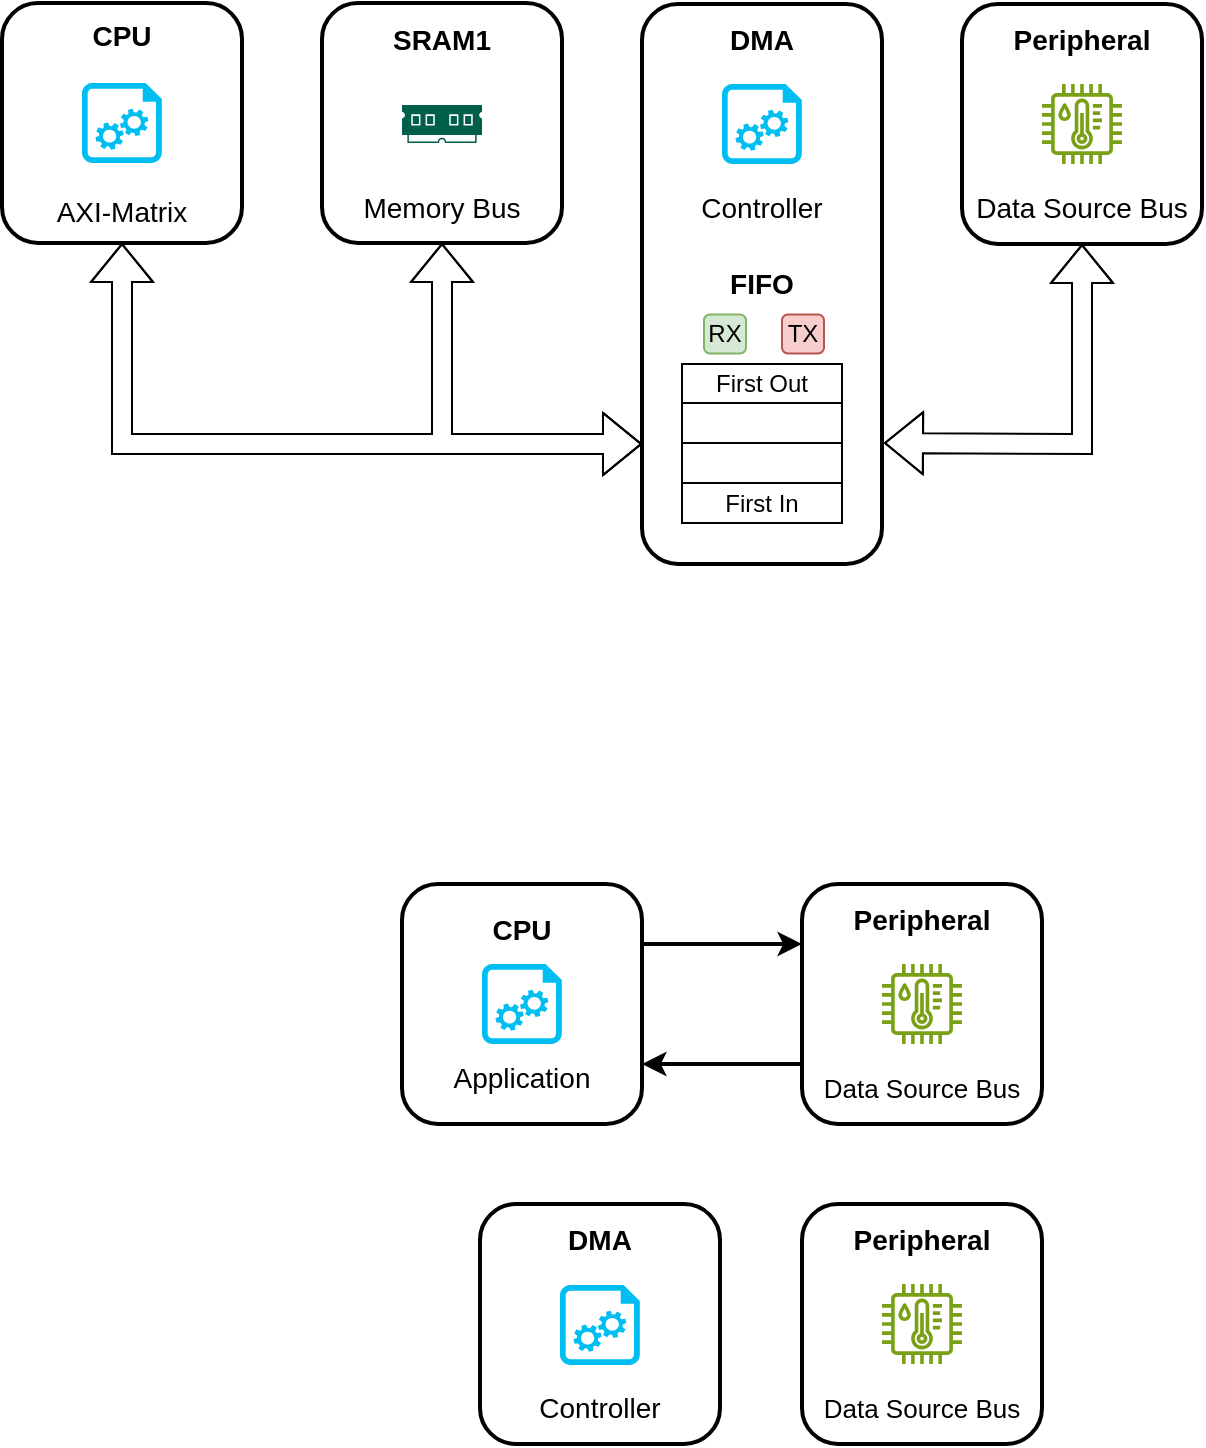 <mxfile version="22.1.11" type="device">
  <diagram name="Seite-1" id="Gkbw9HjQ2KyxXznWJOaH">
    <mxGraphModel dx="810" dy="537" grid="1" gridSize="10" guides="1" tooltips="1" connect="1" arrows="1" fold="1" page="1" pageScale="1" pageWidth="827" pageHeight="1169" math="0" shadow="0">
      <root>
        <mxCell id="0" />
        <mxCell id="1" parent="0" />
        <mxCell id="D4I036FaiFQDh05hx8zk-4" value="&lt;b&gt;&lt;font style=&quot;font-size: 14px;&quot;&gt;FIFO&lt;/font&gt;&lt;font style=&quot;font-size: 14px;&quot;&gt;&lt;br&gt;&lt;/font&gt;&lt;/b&gt;" style="rounded=1;whiteSpace=wrap;html=1;strokeWidth=2;labelPosition=center;verticalLabelPosition=middle;align=center;verticalAlign=middle;spacingBottom=0;" vertex="1" parent="1">
          <mxGeometry x="400" y="40" width="120" height="280" as="geometry" />
        </mxCell>
        <mxCell id="D4I036FaiFQDh05hx8zk-38" value="First Out" style="rounded=0;whiteSpace=wrap;html=1;" vertex="1" parent="1">
          <mxGeometry x="420" y="220" width="80" height="20" as="geometry" />
        </mxCell>
        <mxCell id="D4I036FaiFQDh05hx8zk-39" value="" style="rounded=0;whiteSpace=wrap;html=1;" vertex="1" parent="1">
          <mxGeometry x="420" y="259.5" width="80" height="20" as="geometry" />
        </mxCell>
        <mxCell id="D4I036FaiFQDh05hx8zk-53" value="First In" style="rounded=0;whiteSpace=wrap;html=1;" vertex="1" parent="1">
          <mxGeometry x="420" y="279.5" width="80" height="20" as="geometry" />
        </mxCell>
        <mxCell id="D4I036FaiFQDh05hx8zk-56" value="&lt;font style=&quot;&quot;&gt;&lt;b style=&quot;font-size: 14px;&quot;&gt;&lt;font style=&quot;font-size: 14px;&quot;&gt;Peripheral&lt;br&gt;&lt;br&gt;&lt;br&gt;&lt;br&gt;&lt;br&gt;&lt;/font&gt;&lt;/b&gt;&lt;font style=&quot;font-size: 14px;&quot;&gt;Data Source Bus&lt;/font&gt;&lt;/font&gt;&lt;b&gt;&lt;font style=&quot;font-size: 14px;&quot;&gt;&lt;br&gt;&lt;/font&gt;&lt;/b&gt;" style="rounded=1;whiteSpace=wrap;html=1;strokeWidth=2;" vertex="1" parent="1">
          <mxGeometry x="560" y="40" width="120" height="120" as="geometry" />
        </mxCell>
        <mxCell id="D4I036FaiFQDh05hx8zk-57" value="" style="sketch=0;outlineConnect=0;fontColor=#232F3E;gradientColor=none;fillColor=#7AA116;strokeColor=none;dashed=0;verticalLabelPosition=bottom;verticalAlign=top;align=center;html=1;fontSize=12;fontStyle=0;aspect=fixed;pointerEvents=1;shape=mxgraph.aws4.iot_thing_temperature_humidity_sensor;" vertex="1" parent="1">
          <mxGeometry x="600" y="80" width="40" height="40" as="geometry" />
        </mxCell>
        <mxCell id="D4I036FaiFQDh05hx8zk-59" value="&lt;font style=&quot;font-size: 14px;&quot;&gt;&lt;b style=&quot;border-color: var(--border-color);&quot;&gt;&lt;font style=&quot;border-color: var(--border-color); font-size: 14px;&quot;&gt;SRAM1&lt;br&gt;&lt;/font&gt;&lt;/b&gt;&lt;br&gt;&lt;br&gt;&lt;br&gt;&lt;br&gt;Memory Bus&lt;/font&gt;" style="rounded=1;whiteSpace=wrap;html=1;strokeWidth=2;" vertex="1" parent="1">
          <mxGeometry x="240" y="39.5" width="120" height="120" as="geometry" />
        </mxCell>
        <mxCell id="D4I036FaiFQDh05hx8zk-65" value="" style="sketch=0;pointerEvents=1;shadow=0;dashed=0;html=1;strokeColor=none;fillColor=#005F4B;labelPosition=center;verticalLabelPosition=bottom;verticalAlign=top;align=center;outlineConnect=0;shape=mxgraph.veeam2.ram;" vertex="1" parent="1">
          <mxGeometry x="280" y="90.5" width="40" height="19" as="geometry" />
        </mxCell>
        <mxCell id="D4I036FaiFQDh05hx8zk-69" value="&lt;font style=&quot;font-size: 14px;&quot;&gt;&lt;b style=&quot;border-color: var(--border-color);&quot;&gt;&lt;font style=&quot;border-color: var(--border-color); font-size: 14px;&quot;&gt;DMA&lt;/font&gt;&lt;/b&gt;&lt;br&gt;&lt;br&gt;&lt;br&gt;&lt;br&gt;&lt;br&gt;Controller&lt;/font&gt;" style="rounded=1;whiteSpace=wrap;html=1;strokeWidth=2;strokeColor=none;fillColor=none;" vertex="1" parent="1">
          <mxGeometry x="400" y="39.5" width="120" height="120" as="geometry" />
        </mxCell>
        <mxCell id="D4I036FaiFQDh05hx8zk-73" value="" style="verticalLabelPosition=bottom;html=1;verticalAlign=top;align=center;strokeColor=none;fillColor=#00BEF2;shape=mxgraph.azure.startup_task;pointerEvents=1;" vertex="1" parent="1">
          <mxGeometry x="440" y="80" width="40" height="40" as="geometry" />
        </mxCell>
        <mxCell id="D4I036FaiFQDh05hx8zk-74" value="" style="rounded=0;whiteSpace=wrap;html=1;" vertex="1" parent="1">
          <mxGeometry x="420" y="239.5" width="80" height="20" as="geometry" />
        </mxCell>
        <mxCell id="D4I036FaiFQDh05hx8zk-76" value="&lt;span style=&quot;border-color: var(--border-color);&quot;&gt;&lt;b style=&quot;font-size: 14px;&quot;&gt;CPU&lt;/b&gt;&lt;br&gt;&lt;br&gt;&lt;br&gt;&lt;br&gt;&lt;br&gt;&lt;br&gt;&lt;span style=&quot;font-size: 14px;&quot;&gt;AXI-Matrix&lt;/span&gt;&lt;br&gt;&lt;/span&gt;" style="rounded=1;whiteSpace=wrap;html=1;strokeWidth=2;" vertex="1" parent="1">
          <mxGeometry x="80" y="39.5" width="120" height="120" as="geometry" />
        </mxCell>
        <mxCell id="D4I036FaiFQDh05hx8zk-77" value="" style="verticalLabelPosition=bottom;html=1;verticalAlign=top;align=center;strokeColor=none;fillColor=#00BEF2;shape=mxgraph.azure.startup_task;pointerEvents=1;" vertex="1" parent="1">
          <mxGeometry x="120" y="79.5" width="40" height="40" as="geometry" />
        </mxCell>
        <mxCell id="D4I036FaiFQDh05hx8zk-89" style="edgeStyle=orthogonalEdgeStyle;rounded=0;orthogonalLoop=1;jettySize=auto;html=1;exitX=0;exitY=0.75;exitDx=0;exitDy=0;entryX=1;entryY=0.75;entryDx=0;entryDy=0;strokeWidth=2;" edge="1" parent="1" source="D4I036FaiFQDh05hx8zk-81" target="D4I036FaiFQDh05hx8zk-83">
          <mxGeometry relative="1" as="geometry" />
        </mxCell>
        <mxCell id="D4I036FaiFQDh05hx8zk-81" value="&lt;font style=&quot;&quot;&gt;&lt;b style=&quot;font-size: 14px;&quot;&gt;&lt;font style=&quot;font-size: 14px;&quot;&gt;Peripheral&lt;br&gt;&lt;br&gt;&lt;br&gt;&lt;br&gt;&lt;br&gt;&lt;/font&gt;&lt;/b&gt;&lt;font style=&quot;font-size: 13px;&quot;&gt;Data Source Bus&lt;/font&gt;&lt;/font&gt;&lt;b&gt;&lt;font style=&quot;font-size: 14px;&quot;&gt;&lt;br&gt;&lt;/font&gt;&lt;/b&gt;" style="rounded=1;whiteSpace=wrap;html=1;strokeWidth=2;" vertex="1" parent="1">
          <mxGeometry x="480" y="480" width="120" height="120" as="geometry" />
        </mxCell>
        <mxCell id="D4I036FaiFQDh05hx8zk-82" value="" style="sketch=0;outlineConnect=0;fontColor=#232F3E;gradientColor=none;fillColor=#7AA116;strokeColor=none;dashed=0;verticalLabelPosition=bottom;verticalAlign=top;align=center;html=1;fontSize=12;fontStyle=0;aspect=fixed;pointerEvents=1;shape=mxgraph.aws4.iot_thing_temperature_humidity_sensor;" vertex="1" parent="1">
          <mxGeometry x="520" y="520" width="40" height="40" as="geometry" />
        </mxCell>
        <mxCell id="D4I036FaiFQDh05hx8zk-88" style="edgeStyle=orthogonalEdgeStyle;rounded=0;orthogonalLoop=1;jettySize=auto;html=1;exitX=1;exitY=0.25;exitDx=0;exitDy=0;entryX=0;entryY=0.25;entryDx=0;entryDy=0;strokeWidth=2;" edge="1" parent="1" source="D4I036FaiFQDh05hx8zk-83" target="D4I036FaiFQDh05hx8zk-81">
          <mxGeometry relative="1" as="geometry" />
        </mxCell>
        <mxCell id="D4I036FaiFQDh05hx8zk-83" value="&lt;span style=&quot;border-color: var(--border-color);&quot;&gt;&lt;b style=&quot;font-size: 14px;&quot;&gt;CPU&lt;/b&gt;&lt;br&gt;&lt;br&gt;&lt;br&gt;&lt;br&gt;&lt;br&gt;&lt;font style=&quot;font-size: 14px;&quot;&gt;Application&lt;/font&gt;&lt;br&gt;&lt;/span&gt;" style="rounded=1;whiteSpace=wrap;html=1;strokeWidth=2;" vertex="1" parent="1">
          <mxGeometry x="280" y="480" width="120" height="120" as="geometry" />
        </mxCell>
        <mxCell id="D4I036FaiFQDh05hx8zk-84" value="" style="verticalLabelPosition=bottom;html=1;verticalAlign=top;align=center;strokeColor=none;fillColor=#00BEF2;shape=mxgraph.azure.startup_task;pointerEvents=1;" vertex="1" parent="1">
          <mxGeometry x="320" y="520" width="40" height="40" as="geometry" />
        </mxCell>
        <mxCell id="D4I036FaiFQDh05hx8zk-93" value="TX" style="rounded=1;whiteSpace=wrap;html=1;fillColor=#f8cecc;strokeColor=#b85450;" vertex="1" parent="1">
          <mxGeometry x="470" y="195.25" width="21" height="19.5" as="geometry" />
        </mxCell>
        <mxCell id="D4I036FaiFQDh05hx8zk-94" value="RX" style="rounded=1;whiteSpace=wrap;html=1;fillColor=#d5e8d4;strokeColor=#82b366;" vertex="1" parent="1">
          <mxGeometry x="431" y="195.25" width="21" height="19.5" as="geometry" />
        </mxCell>
        <mxCell id="D4I036FaiFQDh05hx8zk-95" value="&lt;font style=&quot;font-size: 14px;&quot;&gt;&lt;b style=&quot;border-color: var(--border-color);&quot;&gt;&lt;font style=&quot;border-color: var(--border-color); font-size: 14px;&quot;&gt;DMA&lt;/font&gt;&lt;/b&gt;&lt;br&gt;&lt;br&gt;&lt;br&gt;&lt;br&gt;&lt;br&gt;Controller&lt;/font&gt;" style="rounded=1;whiteSpace=wrap;html=1;strokeWidth=2;strokeColor=default;fillColor=default;" vertex="1" parent="1">
          <mxGeometry x="319" y="640" width="120" height="120" as="geometry" />
        </mxCell>
        <mxCell id="D4I036FaiFQDh05hx8zk-96" value="" style="verticalLabelPosition=bottom;html=1;verticalAlign=top;align=center;strokeColor=none;fillColor=#00BEF2;shape=mxgraph.azure.startup_task;pointerEvents=1;" vertex="1" parent="1">
          <mxGeometry x="359" y="680.5" width="40" height="40" as="geometry" />
        </mxCell>
        <mxCell id="D4I036FaiFQDh05hx8zk-97" value="&lt;font style=&quot;&quot;&gt;&lt;b style=&quot;font-size: 14px;&quot;&gt;&lt;font style=&quot;font-size: 14px;&quot;&gt;Peripheral&lt;br&gt;&lt;br&gt;&lt;br&gt;&lt;br&gt;&lt;br&gt;&lt;/font&gt;&lt;/b&gt;&lt;font style=&quot;font-size: 13px;&quot;&gt;Data Source Bus&lt;/font&gt;&lt;/font&gt;&lt;b&gt;&lt;font style=&quot;font-size: 14px;&quot;&gt;&lt;br&gt;&lt;/font&gt;&lt;/b&gt;" style="rounded=1;whiteSpace=wrap;html=1;strokeWidth=2;" vertex="1" parent="1">
          <mxGeometry x="480" y="640" width="120" height="120" as="geometry" />
        </mxCell>
        <mxCell id="D4I036FaiFQDh05hx8zk-98" value="" style="sketch=0;outlineConnect=0;fontColor=#232F3E;gradientColor=none;fillColor=#7AA116;strokeColor=none;dashed=0;verticalLabelPosition=bottom;verticalAlign=top;align=center;html=1;fontSize=12;fontStyle=0;aspect=fixed;pointerEvents=1;shape=mxgraph.aws4.iot_thing_temperature_humidity_sensor;" vertex="1" parent="1">
          <mxGeometry x="520" y="680" width="40" height="40" as="geometry" />
        </mxCell>
        <mxCell id="D4I036FaiFQDh05hx8zk-99" value="" style="shape=flexArrow;endArrow=classic;startArrow=classic;html=1;rounded=0;entryX=0.5;entryY=1;entryDx=0;entryDy=0;strokeWidth=1;fillColor=default;" edge="1" parent="1" target="D4I036FaiFQDh05hx8zk-56">
          <mxGeometry width="100" height="100" relative="1" as="geometry">
            <mxPoint x="521" y="259.5" as="sourcePoint" />
            <mxPoint x="561" y="249.5" as="targetPoint" />
            <Array as="points">
              <mxPoint x="620" y="260" />
            </Array>
          </mxGeometry>
        </mxCell>
        <mxCell id="D4I036FaiFQDh05hx8zk-112" value="" style="rounded=1;whiteSpace=wrap;html=1;fillColor=none;strokeColor=none;" vertex="1" parent="1">
          <mxGeometry x="400" y="200" width="120" height="120" as="geometry" />
        </mxCell>
        <mxCell id="D4I036FaiFQDh05hx8zk-113" value="" style="shape=flexArrow;endArrow=classic;startArrow=classic;html=1;rounded=0;exitX=0.5;exitY=1;exitDx=0;exitDy=0;entryX=0;entryY=0.5;entryDx=0;entryDy=0;fillColor=default;" edge="1" parent="1" source="D4I036FaiFQDh05hx8zk-76" target="D4I036FaiFQDh05hx8zk-112">
          <mxGeometry width="100" height="100" relative="1" as="geometry">
            <mxPoint x="320" y="290" as="sourcePoint" />
            <mxPoint x="420" y="190" as="targetPoint" />
            <Array as="points">
              <mxPoint x="140" y="260" />
            </Array>
          </mxGeometry>
        </mxCell>
        <mxCell id="D4I036FaiFQDh05hx8zk-114" value="" style="shape=flexArrow;endArrow=classic;startArrow=classic;html=1;rounded=0;entryX=0;entryY=0.5;entryDx=0;entryDy=0;fillColor=default;exitX=0.5;exitY=1;exitDx=0;exitDy=0;" edge="1" parent="1" source="D4I036FaiFQDh05hx8zk-59" target="D4I036FaiFQDh05hx8zk-112">
          <mxGeometry width="100" height="100" relative="1" as="geometry">
            <mxPoint x="300" y="160" as="sourcePoint" />
            <mxPoint x="400" y="260.5" as="targetPoint" />
            <Array as="points">
              <mxPoint x="300" y="260" />
            </Array>
          </mxGeometry>
        </mxCell>
        <mxCell id="D4I036FaiFQDh05hx8zk-128" value="" style="rounded=0;whiteSpace=wrap;html=1;fillColor=default;strokeColor=none;" vertex="1" parent="1">
          <mxGeometry x="280" y="255.5" width="31" height="9" as="geometry" />
        </mxCell>
      </root>
    </mxGraphModel>
  </diagram>
</mxfile>
